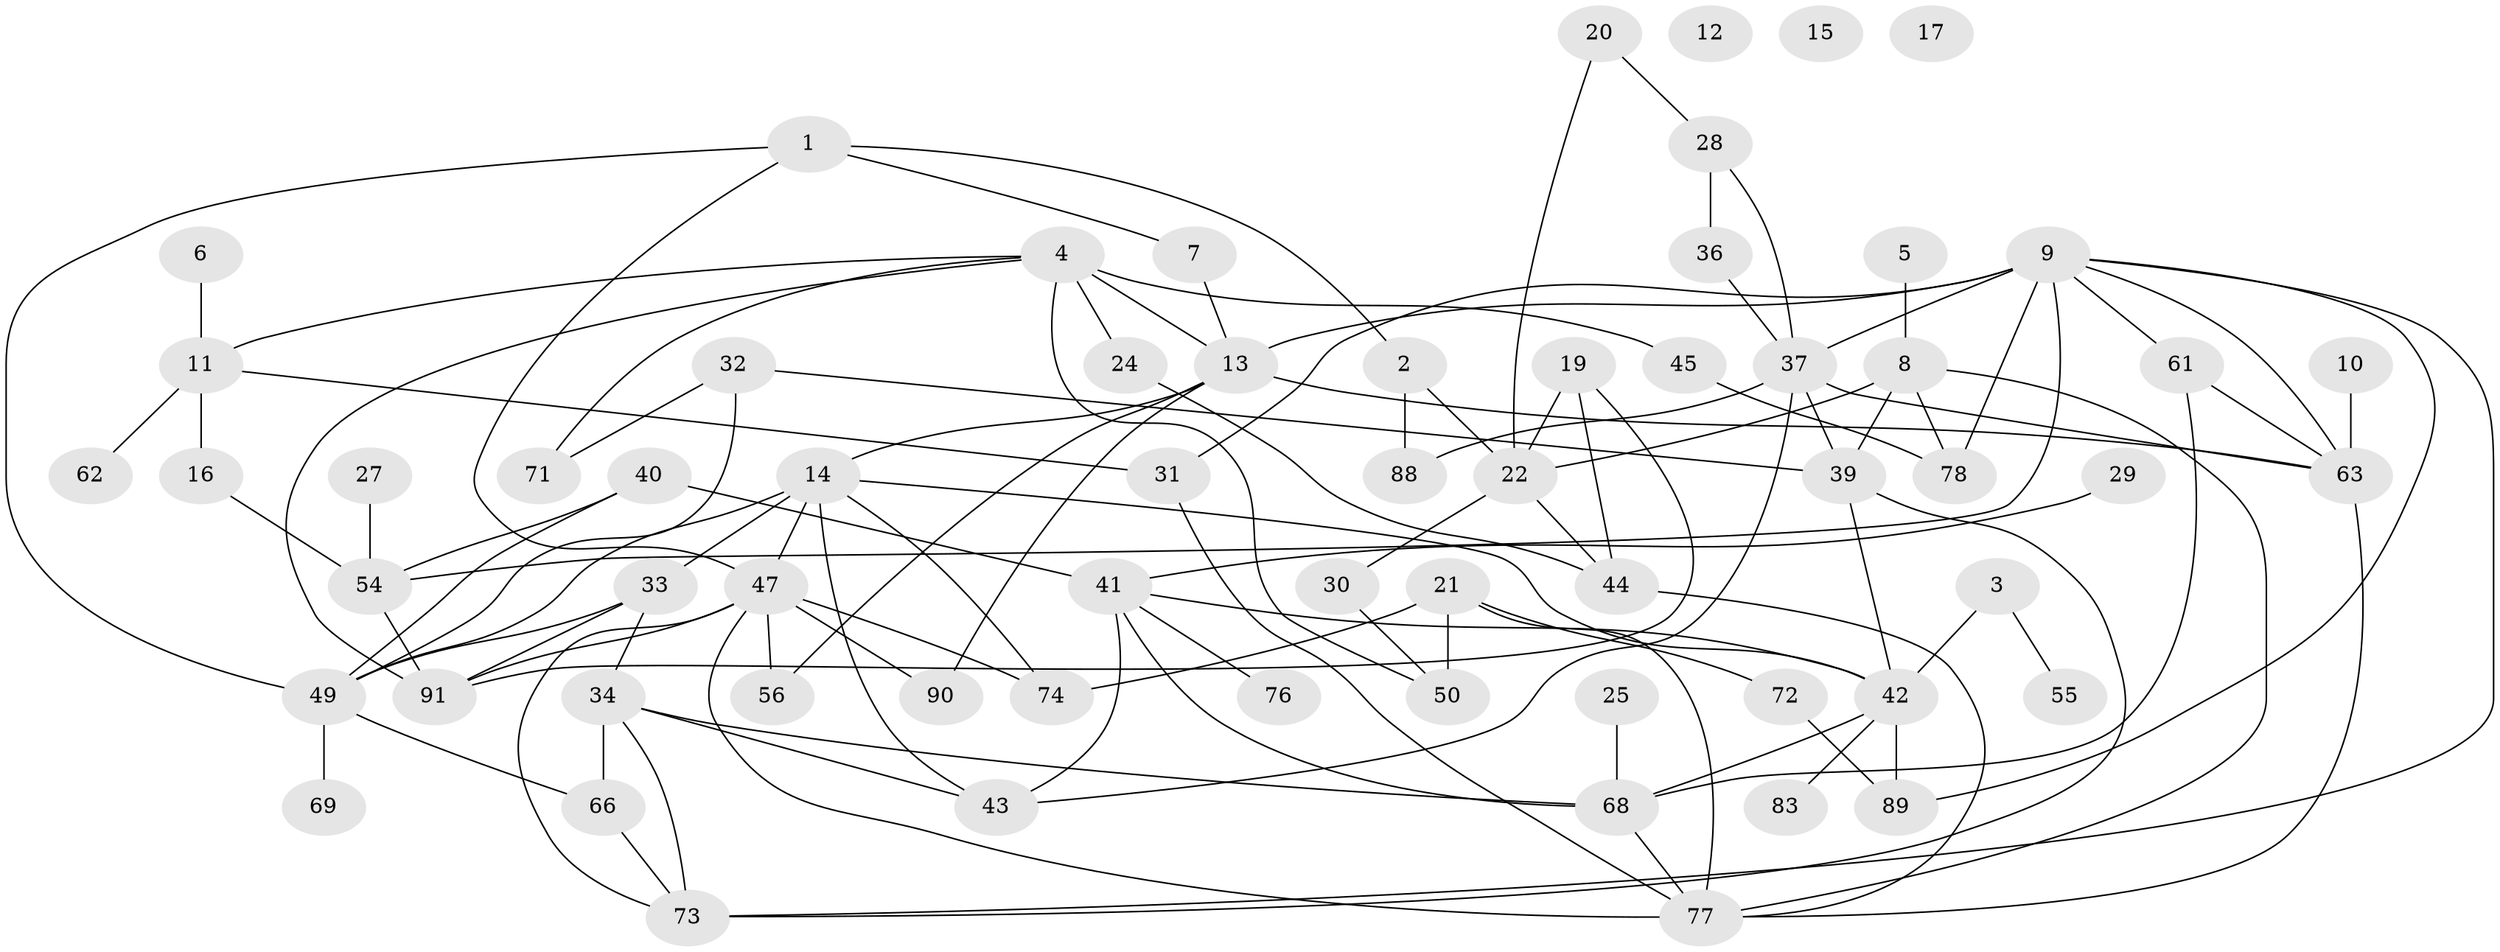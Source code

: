 // original degree distribution, {4: 0.11702127659574468, 3: 0.23404255319148937, 2: 0.19148936170212766, 6: 0.06382978723404255, 1: 0.2127659574468085, 5: 0.13829787234042554, 0: 0.02127659574468085, 7: 0.010638297872340425, 8: 0.010638297872340425}
// Generated by graph-tools (version 1.1) at 2025/41/03/06/25 10:41:20]
// undirected, 64 vertices, 109 edges
graph export_dot {
graph [start="1"]
  node [color=gray90,style=filled];
  1;
  2;
  3;
  4 [super="+60"];
  5;
  6;
  7 [super="+65"];
  8;
  9 [super="+93"];
  10;
  11 [super="+53"];
  12;
  13 [super="+23"];
  14 [super="+18"];
  15;
  16;
  17 [super="+59"];
  19 [super="+92"];
  20;
  21 [super="+35"];
  22 [super="+26"];
  24 [super="+38"];
  25;
  27;
  28 [super="+67"];
  29;
  30 [super="+79"];
  31;
  32;
  33 [super="+51"];
  34 [super="+86"];
  36;
  37 [super="+87"];
  39 [super="+46"];
  40 [super="+94"];
  41 [super="+52"];
  42 [super="+58"];
  43 [super="+70"];
  44;
  45;
  47 [super="+48"];
  49 [super="+57"];
  50 [super="+81"];
  54 [super="+82"];
  55;
  56;
  61;
  62;
  63 [super="+64"];
  66;
  68 [super="+75"];
  69;
  71;
  72;
  73 [super="+80"];
  74 [super="+85"];
  76;
  77 [super="+84"];
  78;
  83;
  88;
  89;
  90;
  91;
  1 -- 2;
  1 -- 49;
  1 -- 7;
  1 -- 47;
  2 -- 88;
  2 -- 22;
  3 -- 55;
  3 -- 42;
  4 -- 13;
  4 -- 45 [weight=2];
  4 -- 71;
  4 -- 91;
  4 -- 50;
  4 -- 24;
  4 -- 11;
  5 -- 8;
  6 -- 11;
  7 -- 13;
  8 -- 22;
  8 -- 77;
  8 -- 78;
  8 -- 39;
  9 -- 31;
  9 -- 61;
  9 -- 78;
  9 -- 89;
  9 -- 54;
  9 -- 13;
  9 -- 63;
  9 -- 73;
  9 -- 37;
  10 -- 63;
  11 -- 16;
  11 -- 62;
  11 -- 31;
  13 -- 90;
  13 -- 14;
  13 -- 56;
  13 -- 63;
  14 -- 43;
  14 -- 47;
  14 -- 49;
  14 -- 74;
  14 -- 42;
  14 -- 33;
  16 -- 54;
  19 -- 91;
  19 -- 44;
  19 -- 22;
  20 -- 22;
  20 -- 28;
  21 -- 50;
  21 -- 72;
  21 -- 77;
  21 -- 74;
  22 -- 30 [weight=2];
  22 -- 44;
  24 -- 44;
  25 -- 68;
  27 -- 54;
  28 -- 37;
  28 -- 36;
  29 -- 41;
  30 -- 50;
  31 -- 77;
  32 -- 39;
  32 -- 49;
  32 -- 71;
  33 -- 49;
  33 -- 34;
  33 -- 91;
  34 -- 66;
  34 -- 68;
  34 -- 73;
  34 -- 43;
  36 -- 37;
  37 -- 88;
  37 -- 39;
  37 -- 43;
  37 -- 63;
  39 -- 42;
  39 -- 73;
  40 -- 54;
  40 -- 41;
  40 -- 49;
  41 -- 42;
  41 -- 68;
  41 -- 76;
  41 -- 43;
  42 -- 83;
  42 -- 89;
  42 -- 68;
  44 -- 77;
  45 -- 78;
  47 -- 91;
  47 -- 56;
  47 -- 90;
  47 -- 77;
  47 -- 73;
  47 -- 74;
  49 -- 66;
  49 -- 69;
  54 -- 91;
  61 -- 68;
  61 -- 63;
  63 -- 77;
  66 -- 73;
  68 -- 77;
  72 -- 89;
}
